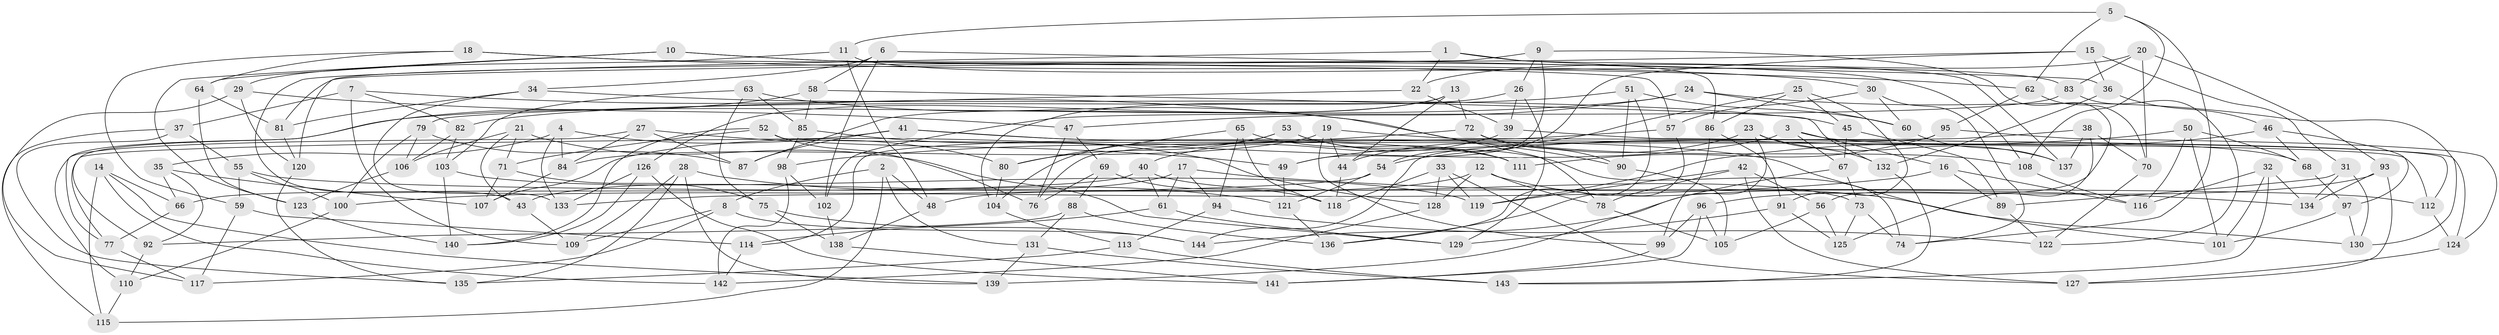 // coarse degree distribution, {6: 0.41237113402061853, 4: 0.4845360824742268, 3: 0.030927835051546393, 5: 0.07216494845360824}
// Generated by graph-tools (version 1.1) at 2025/24/03/03/25 07:24:30]
// undirected, 144 vertices, 288 edges
graph export_dot {
graph [start="1"]
  node [color=gray90,style=filled];
  1;
  2;
  3;
  4;
  5;
  6;
  7;
  8;
  9;
  10;
  11;
  12;
  13;
  14;
  15;
  16;
  17;
  18;
  19;
  20;
  21;
  22;
  23;
  24;
  25;
  26;
  27;
  28;
  29;
  30;
  31;
  32;
  33;
  34;
  35;
  36;
  37;
  38;
  39;
  40;
  41;
  42;
  43;
  44;
  45;
  46;
  47;
  48;
  49;
  50;
  51;
  52;
  53;
  54;
  55;
  56;
  57;
  58;
  59;
  60;
  61;
  62;
  63;
  64;
  65;
  66;
  67;
  68;
  69;
  70;
  71;
  72;
  73;
  74;
  75;
  76;
  77;
  78;
  79;
  80;
  81;
  82;
  83;
  84;
  85;
  86;
  87;
  88;
  89;
  90;
  91;
  92;
  93;
  94;
  95;
  96;
  97;
  98;
  99;
  100;
  101;
  102;
  103;
  104;
  105;
  106;
  107;
  108;
  109;
  110;
  111;
  112;
  113;
  114;
  115;
  116;
  117;
  118;
  119;
  120;
  121;
  122;
  123;
  124;
  125;
  126;
  127;
  128;
  129;
  130;
  131;
  132;
  133;
  134;
  135;
  136;
  137;
  138;
  139;
  140;
  141;
  142;
  143;
  144;
  1 -- 22;
  1 -- 43;
  1 -- 137;
  1 -- 86;
  2 -- 48;
  2 -- 131;
  2 -- 115;
  2 -- 8;
  3 -- 68;
  3 -- 107;
  3 -- 67;
  3 -- 16;
  4 -- 84;
  4 -- 35;
  4 -- 133;
  4 -- 80;
  5 -- 108;
  5 -- 11;
  5 -- 74;
  5 -- 62;
  6 -- 102;
  6 -- 58;
  6 -- 34;
  6 -- 36;
  7 -- 37;
  7 -- 90;
  7 -- 109;
  7 -- 82;
  8 -- 144;
  8 -- 117;
  8 -- 109;
  9 -- 56;
  9 -- 120;
  9 -- 49;
  9 -- 26;
  10 -- 64;
  10 -- 123;
  10 -- 30;
  10 -- 108;
  11 -- 48;
  11 -- 29;
  11 -- 83;
  12 -- 48;
  12 -- 78;
  12 -- 130;
  12 -- 128;
  13 -- 126;
  13 -- 72;
  13 -- 87;
  13 -- 44;
  14 -- 115;
  14 -- 139;
  14 -- 142;
  14 -- 66;
  15 -- 31;
  15 -- 54;
  15 -- 81;
  15 -- 36;
  16 -- 116;
  16 -- 100;
  16 -- 89;
  17 -- 134;
  17 -- 43;
  17 -- 61;
  17 -- 94;
  18 -- 57;
  18 -- 59;
  18 -- 64;
  18 -- 62;
  19 -- 44;
  19 -- 99;
  19 -- 112;
  19 -- 84;
  20 -- 93;
  20 -- 70;
  20 -- 83;
  20 -- 22;
  21 -- 43;
  21 -- 71;
  21 -- 129;
  21 -- 106;
  22 -- 79;
  22 -- 39;
  23 -- 44;
  23 -- 132;
  23 -- 139;
  23 -- 137;
  24 -- 60;
  24 -- 77;
  24 -- 47;
  24 -- 130;
  25 -- 86;
  25 -- 49;
  25 -- 91;
  25 -- 45;
  26 -- 39;
  26 -- 104;
  26 -- 129;
  27 -- 49;
  27 -- 87;
  27 -- 84;
  27 -- 110;
  28 -- 135;
  28 -- 139;
  28 -- 121;
  28 -- 109;
  29 -- 47;
  29 -- 120;
  29 -- 117;
  30 -- 74;
  30 -- 60;
  30 -- 57;
  31 -- 89;
  31 -- 134;
  31 -- 130;
  32 -- 143;
  32 -- 134;
  32 -- 101;
  32 -- 116;
  33 -- 127;
  33 -- 119;
  33 -- 118;
  33 -- 128;
  34 -- 45;
  34 -- 133;
  34 -- 81;
  35 -- 66;
  35 -- 92;
  35 -- 107;
  36 -- 132;
  36 -- 46;
  37 -- 135;
  37 -- 115;
  37 -- 55;
  38 -- 144;
  38 -- 137;
  38 -- 70;
  38 -- 125;
  39 -- 40;
  39 -- 124;
  40 -- 73;
  40 -- 66;
  40 -- 61;
  41 -- 87;
  41 -- 77;
  41 -- 111;
  41 -- 101;
  42 -- 78;
  42 -- 56;
  42 -- 127;
  42 -- 119;
  43 -- 109;
  44 -- 118;
  45 -- 89;
  45 -- 67;
  46 -- 68;
  46 -- 97;
  46 -- 119;
  47 -- 69;
  47 -- 76;
  48 -- 138;
  49 -- 121;
  50 -- 68;
  50 -- 101;
  50 -- 54;
  50 -- 116;
  51 -- 136;
  51 -- 60;
  51 -- 82;
  51 -- 90;
  52 -- 71;
  52 -- 140;
  52 -- 76;
  52 -- 112;
  53 -- 104;
  53 -- 80;
  53 -- 111;
  53 -- 74;
  54 -- 133;
  54 -- 121;
  55 -- 112;
  55 -- 59;
  55 -- 100;
  56 -- 105;
  56 -- 125;
  57 -- 76;
  57 -- 136;
  58 -- 85;
  58 -- 92;
  58 -- 132;
  59 -- 114;
  59 -- 117;
  60 -- 137;
  61 -- 114;
  61 -- 129;
  62 -- 70;
  62 -- 95;
  63 -- 103;
  63 -- 78;
  63 -- 85;
  63 -- 75;
  64 -- 81;
  64 -- 123;
  65 -- 118;
  65 -- 94;
  65 -- 80;
  65 -- 111;
  66 -- 77;
  67 -- 73;
  67 -- 144;
  68 -- 97;
  69 -- 76;
  69 -- 88;
  69 -- 118;
  70 -- 122;
  71 -- 107;
  71 -- 75;
  72 -- 98;
  72 -- 108;
  72 -- 90;
  73 -- 74;
  73 -- 125;
  75 -- 138;
  75 -- 144;
  77 -- 117;
  78 -- 105;
  79 -- 87;
  79 -- 100;
  79 -- 106;
  80 -- 104;
  81 -- 120;
  82 -- 103;
  82 -- 106;
  83 -- 122;
  83 -- 102;
  84 -- 107;
  85 -- 98;
  85 -- 128;
  86 -- 91;
  86 -- 99;
  88 -- 136;
  88 -- 131;
  88 -- 92;
  89 -- 122;
  90 -- 105;
  91 -- 125;
  91 -- 129;
  92 -- 110;
  93 -- 96;
  93 -- 134;
  93 -- 127;
  94 -- 122;
  94 -- 113;
  95 -- 114;
  95 -- 111;
  95 -- 124;
  96 -- 141;
  96 -- 105;
  96 -- 99;
  97 -- 130;
  97 -- 101;
  98 -- 142;
  98 -- 102;
  99 -- 141;
  100 -- 110;
  102 -- 138;
  103 -- 119;
  103 -- 140;
  104 -- 113;
  106 -- 123;
  108 -- 116;
  110 -- 115;
  112 -- 124;
  113 -- 135;
  113 -- 143;
  114 -- 142;
  120 -- 135;
  121 -- 136;
  123 -- 140;
  124 -- 127;
  126 -- 133;
  126 -- 140;
  126 -- 141;
  128 -- 142;
  131 -- 143;
  131 -- 139;
  132 -- 143;
  138 -- 141;
}
